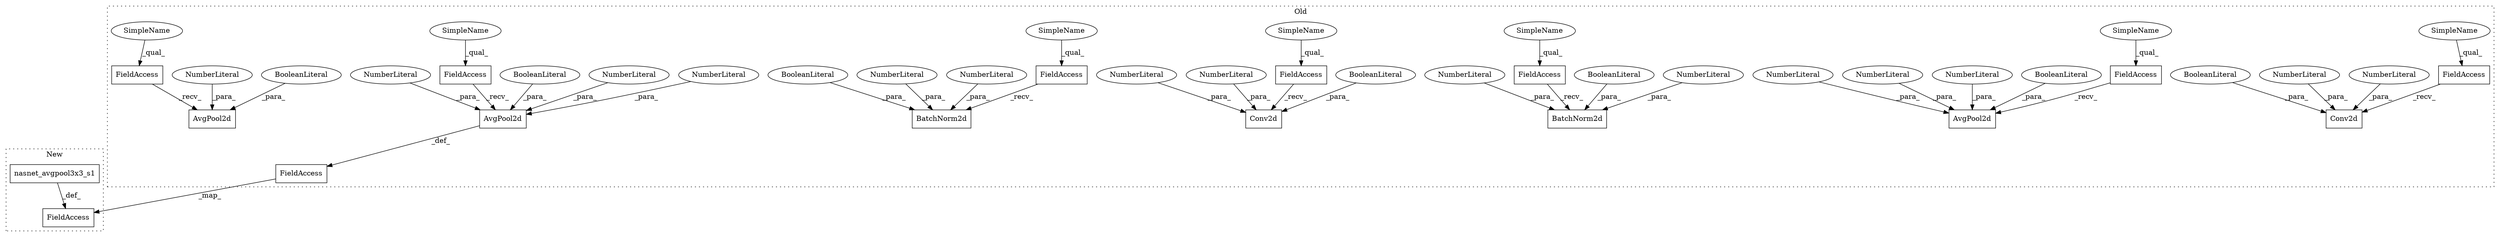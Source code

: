 digraph G {
subgraph cluster0 {
1 [label="Conv2d" a="32" s="15179,15232" l="7,1" shape="box"];
3 [label="NumberLiteral" a="34" s="15223" l="1" shape="ellipse"];
4 [label="NumberLiteral" a="34" s="15225" l="1" shape="ellipse"];
5 [label="FieldAccess" a="22" s="15170" l="8" shape="box"];
6 [label="FieldAccess" a="22" s="15789" l="8" shape="box"];
7 [label="AvgPool2d" a="32" s="15798,15819" l="10,1" shape="box"];
8 [label="NumberLiteral" a="34" s="15808" l="1" shape="ellipse"];
9 [label="NumberLiteral" a="34" s="15810" l="1" shape="ellipse"];
10 [label="NumberLiteral" a="34" s="15812" l="1" shape="ellipse"];
11 [label="FieldAccess" a="22" s="14879" l="8" shape="box"];
12 [label="FieldAccess" a="22" s="14982" l="8" shape="box"];
13 [label="FieldAccess" a="22" s="15270" l="8" shape="box"];
14 [label="BooleanLiteral" a="9" s="15227" l="5" shape="ellipse"];
15 [label="BooleanLiteral" a="9" s="15814" l="5" shape="ellipse"];
16 [label="BatchNorm2d" a="32" s="14991,15035" l="12,1" shape="box"];
17 [label="NumberLiteral" a="34" s="15027" l="3" shape="ellipse"];
18 [label="NumberLiteral" a="34" s="15021" l="5" shape="ellipse"];
19 [label="BooleanLiteral" a="9" s="15031" l="4" shape="ellipse"];
20 [label="Conv2d" a="32" s="14888,14939" l="7,1" shape="box"];
21 [label="NumberLiteral" a="34" s="14930" l="1" shape="ellipse"];
22 [label="NumberLiteral" a="34" s="14932" l="1" shape="ellipse"];
23 [label="BooleanLiteral" a="9" s="14934" l="5" shape="ellipse"];
24 [label="BatchNorm2d" a="32" s="15279,15324" l="12,1" shape="box"];
25 [label="NumberLiteral" a="34" s="15310" l="5" shape="ellipse"];
26 [label="NumberLiteral" a="34" s="15316" l="3" shape="ellipse"];
27 [label="BooleanLiteral" a="9" s="15320" l="4" shape="ellipse"];
28 [label="FieldAccess" a="22" s="15849" l="8" shape="box"];
29 [label="AvgPool2d" a="32" s="15858,15879" l="10,1" shape="box"];
30 [label="NumberLiteral" a="34" s="15872" l="1" shape="ellipse"];
31 [label="NumberLiteral" a="34" s="15868" l="1" shape="ellipse"];
32 [label="FieldAccess" a="22" s="15730" l="8" shape="box"];
33 [label="AvgPool2d" a="32" s="15739,15760" l="10,1" shape="box"];
34 [label="NumberLiteral" a="34" s="15870" l="1" shape="ellipse"];
35 [label="NumberLiteral" a="34" s="15751" l="1" shape="ellipse"];
36 [label="BooleanLiteral" a="9" s="15874" l="5" shape="ellipse"];
37 [label="BooleanLiteral" a="9" s="15755" l="5" shape="ellipse"];
39 [label="FieldAccess" a="22" s="15826" l="22" shape="box"];
40 [label="SimpleName" a="42" s="14982" l="5" shape="ellipse"];
41 [label="SimpleName" a="42" s="14879" l="5" shape="ellipse"];
42 [label="SimpleName" a="42" s="15170" l="5" shape="ellipse"];
43 [label="SimpleName" a="42" s="15789" l="5" shape="ellipse"];
44 [label="SimpleName" a="42" s="15849" l="5" shape="ellipse"];
45 [label="SimpleName" a="42" s="15730" l="5" shape="ellipse"];
46 [label="SimpleName" a="42" s="15270" l="5" shape="ellipse"];
label = "Old";
style="dotted";
}
subgraph cluster1 {
2 [label="nasnet_avgpool3x3_s1" a="32" s="16592" l="22" shape="box"];
38 [label="FieldAccess" a="22" s="16569" l="22" shape="box"];
label = "New";
style="dotted";
}
2 -> 38 [label="_def_"];
3 -> 1 [label="_para_"];
4 -> 1 [label="_para_"];
5 -> 1 [label="_recv_"];
6 -> 7 [label="_recv_"];
8 -> 7 [label="_para_"];
9 -> 7 [label="_para_"];
10 -> 7 [label="_para_"];
11 -> 20 [label="_recv_"];
12 -> 16 [label="_recv_"];
13 -> 24 [label="_recv_"];
14 -> 1 [label="_para_"];
15 -> 7 [label="_para_"];
17 -> 16 [label="_para_"];
18 -> 16 [label="_para_"];
19 -> 16 [label="_para_"];
21 -> 20 [label="_para_"];
22 -> 20 [label="_para_"];
23 -> 20 [label="_para_"];
25 -> 24 [label="_para_"];
26 -> 24 [label="_para_"];
27 -> 24 [label="_para_"];
28 -> 29 [label="_recv_"];
29 -> 39 [label="_def_"];
30 -> 29 [label="_para_"];
31 -> 29 [label="_para_"];
32 -> 33 [label="_recv_"];
34 -> 29 [label="_para_"];
35 -> 33 [label="_para_"];
36 -> 29 [label="_para_"];
37 -> 33 [label="_para_"];
39 -> 38 [label="_map_"];
40 -> 12 [label="_qual_"];
41 -> 11 [label="_qual_"];
42 -> 5 [label="_qual_"];
43 -> 6 [label="_qual_"];
44 -> 28 [label="_qual_"];
45 -> 32 [label="_qual_"];
46 -> 13 [label="_qual_"];
}
